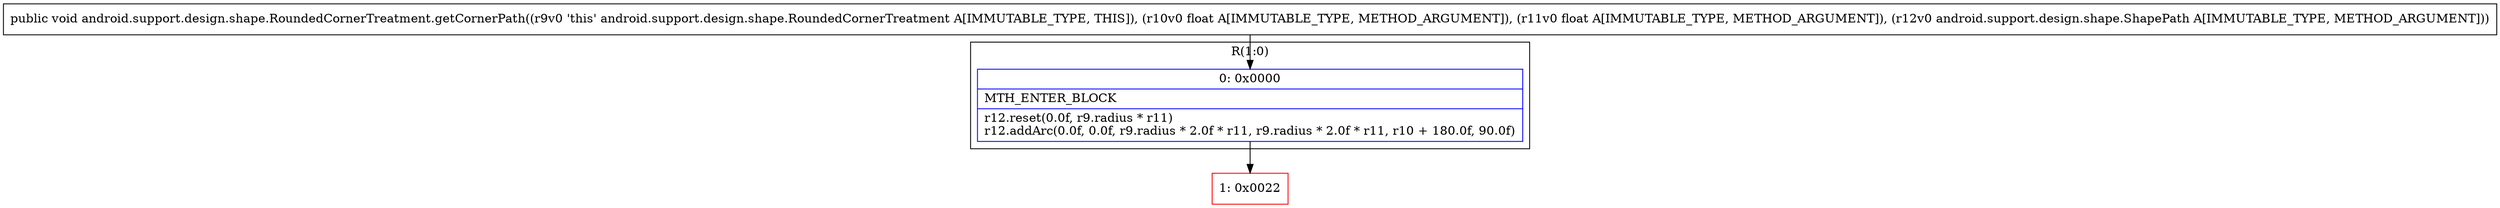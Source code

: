 digraph "CFG forandroid.support.design.shape.RoundedCornerTreatment.getCornerPath(FFLandroid\/support\/design\/shape\/ShapePath;)V" {
subgraph cluster_Region_815978880 {
label = "R(1:0)";
node [shape=record,color=blue];
Node_0 [shape=record,label="{0\:\ 0x0000|MTH_ENTER_BLOCK\l|r12.reset(0.0f, r9.radius * r11)\lr12.addArc(0.0f, 0.0f, r9.radius * 2.0f * r11, r9.radius * 2.0f * r11, r10 + 180.0f, 90.0f)\l}"];
}
Node_1 [shape=record,color=red,label="{1\:\ 0x0022}"];
MethodNode[shape=record,label="{public void android.support.design.shape.RoundedCornerTreatment.getCornerPath((r9v0 'this' android.support.design.shape.RoundedCornerTreatment A[IMMUTABLE_TYPE, THIS]), (r10v0 float A[IMMUTABLE_TYPE, METHOD_ARGUMENT]), (r11v0 float A[IMMUTABLE_TYPE, METHOD_ARGUMENT]), (r12v0 android.support.design.shape.ShapePath A[IMMUTABLE_TYPE, METHOD_ARGUMENT])) }"];
MethodNode -> Node_0;
Node_0 -> Node_1;
}

